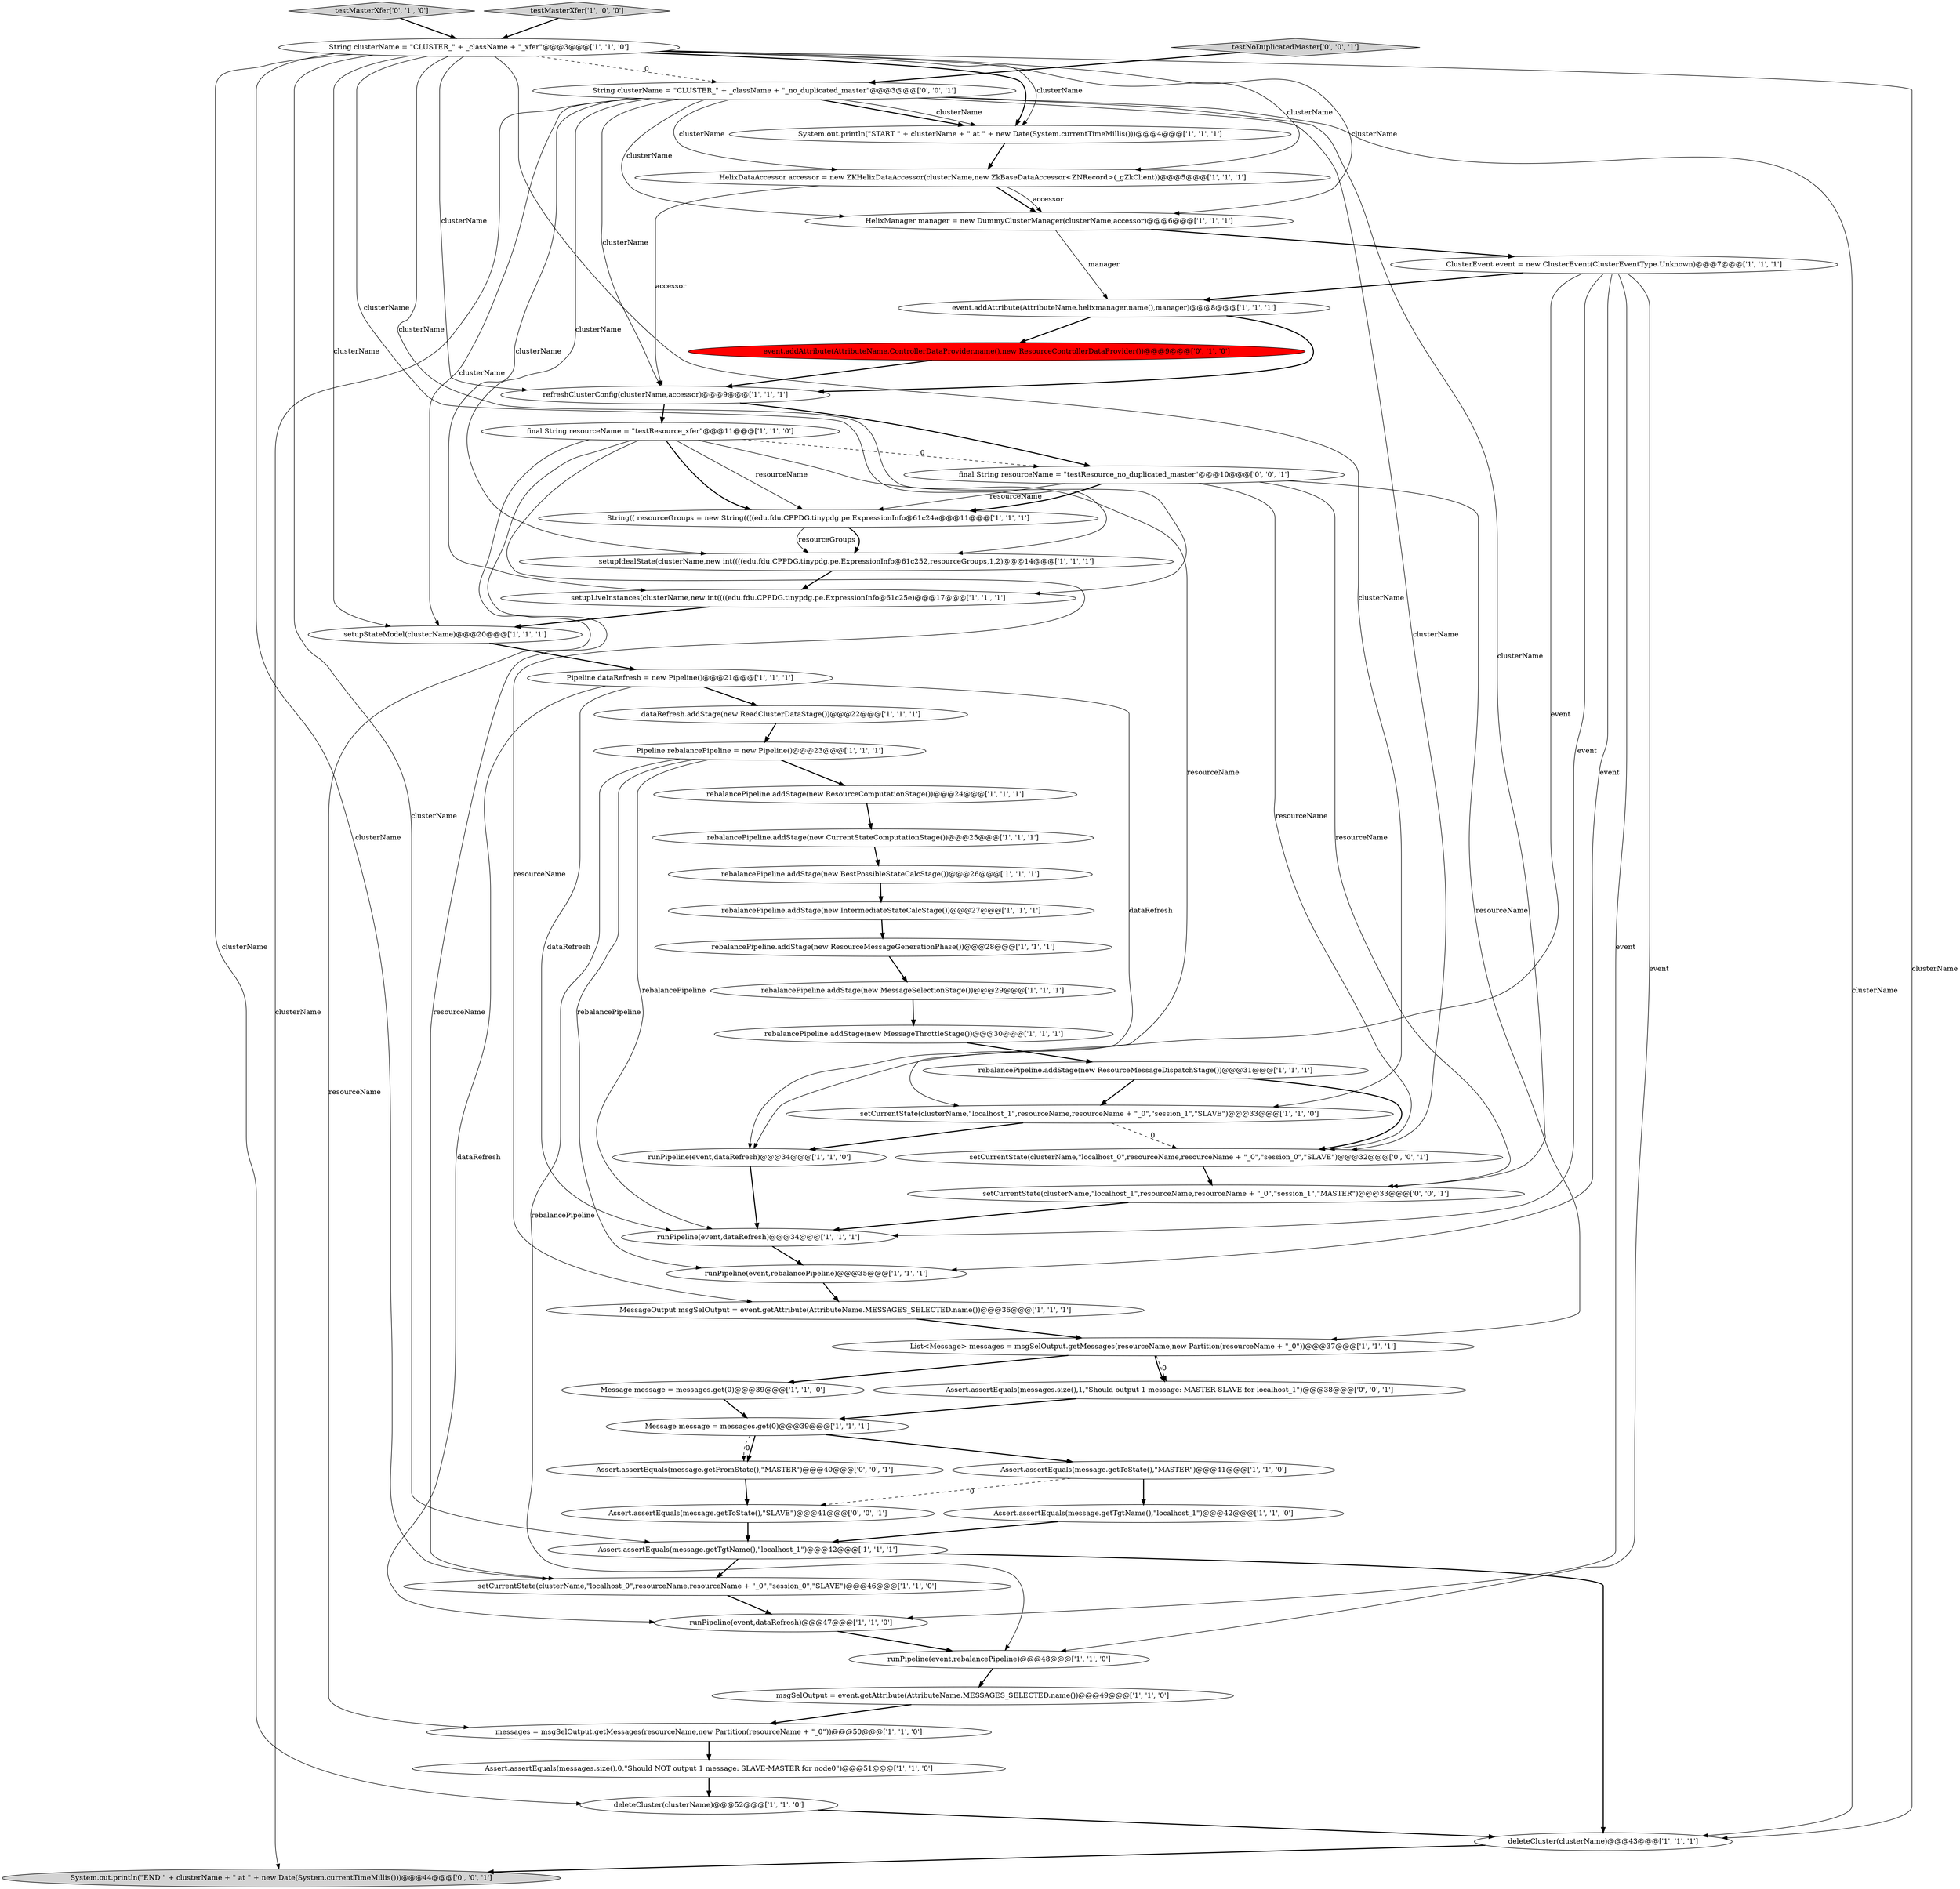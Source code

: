 digraph {
8 [style = filled, label = "rebalancePipeline.addStage(new ResourceMessageGenerationPhase())@@@28@@@['1', '1', '1']", fillcolor = white, shape = ellipse image = "AAA0AAABBB1BBB"];
43 [style = filled, label = "testMasterXfer['0', '1', '0']", fillcolor = lightgray, shape = diamond image = "AAA0AAABBB2BBB"];
38 [style = filled, label = "setupLiveInstances(clusterName,new int((((edu.fdu.CPPDG.tinypdg.pe.ExpressionInfo@61c25e)@@@17@@@['1', '1', '1']", fillcolor = white, shape = ellipse image = "AAA0AAABBB1BBB"];
34 [style = filled, label = "Assert.assertEquals(message.getTgtName(),\"localhost_1\")@@@42@@@['1', '1', '0']", fillcolor = white, shape = ellipse image = "AAA0AAABBB1BBB"];
15 [style = filled, label = "Message message = messages.get(0)@@@39@@@['1', '1', '1']", fillcolor = white, shape = ellipse image = "AAA0AAABBB1BBB"];
10 [style = filled, label = "setCurrentState(clusterName,\"localhost_1\",resourceName,resourceName + \"_0\",\"session_1\",\"SLAVE\")@@@33@@@['1', '1', '0']", fillcolor = white, shape = ellipse image = "AAA0AAABBB1BBB"];
52 [style = filled, label = "Assert.assertEquals(message.getToState(),\"SLAVE\")@@@41@@@['0', '0', '1']", fillcolor = white, shape = ellipse image = "AAA0AAABBB3BBB"];
11 [style = filled, label = "setCurrentState(clusterName,\"localhost_0\",resourceName,resourceName + \"_0\",\"session_0\",\"SLAVE\")@@@46@@@['1', '1', '0']", fillcolor = white, shape = ellipse image = "AAA0AAABBB1BBB"];
27 [style = filled, label = "setupStateModel(clusterName)@@@20@@@['1', '1', '1']", fillcolor = white, shape = ellipse image = "AAA0AAABBB1BBB"];
37 [style = filled, label = "runPipeline(event,dataRefresh)@@@34@@@['1', '1', '1']", fillcolor = white, shape = ellipse image = "AAA0AAABBB1BBB"];
29 [style = filled, label = "messages = msgSelOutput.getMessages(resourceName,new Partition(resourceName + \"_0\"))@@@50@@@['1', '1', '0']", fillcolor = white, shape = ellipse image = "AAA0AAABBB1BBB"];
5 [style = filled, label = "rebalancePipeline.addStage(new CurrentStateComputationStage())@@@25@@@['1', '1', '1']", fillcolor = white, shape = ellipse image = "AAA0AAABBB1BBB"];
30 [style = filled, label = "Assert.assertEquals(messages.size(),0,\"Should NOT output 1 message: SLAVE-MASTER for node0\")@@@51@@@['1', '1', '0']", fillcolor = white, shape = ellipse image = "AAA0AAABBB1BBB"];
23 [style = filled, label = "rebalancePipeline.addStage(new IntermediateStateCalcStage())@@@27@@@['1', '1', '1']", fillcolor = white, shape = ellipse image = "AAA0AAABBB1BBB"];
39 [style = filled, label = "String clusterName = \"CLUSTER_\" + _className + \"_xfer\"@@@3@@@['1', '1', '0']", fillcolor = white, shape = ellipse image = "AAA0AAABBB1BBB"];
9 [style = filled, label = "rebalancePipeline.addStage(new MessageSelectionStage())@@@29@@@['1', '1', '1']", fillcolor = white, shape = ellipse image = "AAA0AAABBB1BBB"];
41 [style = filled, label = "ClusterEvent event = new ClusterEvent(ClusterEventType.Unknown)@@@7@@@['1', '1', '1']", fillcolor = white, shape = ellipse image = "AAA0AAABBB1BBB"];
47 [style = filled, label = "String clusterName = \"CLUSTER_\" + _className + \"_no_duplicated_master\"@@@3@@@['0', '0', '1']", fillcolor = white, shape = ellipse image = "AAA0AAABBB3BBB"];
14 [style = filled, label = "deleteCluster(clusterName)@@@43@@@['1', '1', '1']", fillcolor = white, shape = ellipse image = "AAA0AAABBB1BBB"];
0 [style = filled, label = "Assert.assertEquals(message.getToState(),\"MASTER\")@@@41@@@['1', '1', '0']", fillcolor = white, shape = ellipse image = "AAA0AAABBB1BBB"];
17 [style = filled, label = "refreshClusterConfig(clusterName,accessor)@@@9@@@['1', '1', '1']", fillcolor = white, shape = ellipse image = "AAA0AAABBB1BBB"];
48 [style = filled, label = "System.out.println(\"END \" + clusterName + \" at \" + new Date(System.currentTimeMillis()))@@@44@@@['0', '0', '1']", fillcolor = lightgray, shape = ellipse image = "AAA0AAABBB3BBB"];
44 [style = filled, label = "event.addAttribute(AttributeName.ControllerDataProvider.name(),new ResourceControllerDataProvider())@@@9@@@['0', '1', '0']", fillcolor = red, shape = ellipse image = "AAA1AAABBB2BBB"];
49 [style = filled, label = "final String resourceName = \"testResource_no_duplicated_master\"@@@10@@@['0', '0', '1']", fillcolor = white, shape = ellipse image = "AAA0AAABBB3BBB"];
36 [style = filled, label = "rebalancePipeline.addStage(new ResourceComputationStage())@@@24@@@['1', '1', '1']", fillcolor = white, shape = ellipse image = "AAA0AAABBB1BBB"];
6 [style = filled, label = "runPipeline(event,dataRefresh)@@@47@@@['1', '1', '0']", fillcolor = white, shape = ellipse image = "AAA0AAABBB1BBB"];
13 [style = filled, label = "msgSelOutput = event.getAttribute(AttributeName.MESSAGES_SELECTED.name())@@@49@@@['1', '1', '0']", fillcolor = white, shape = ellipse image = "AAA0AAABBB1BBB"];
16 [style = filled, label = "runPipeline(event,dataRefresh)@@@34@@@['1', '1', '0']", fillcolor = white, shape = ellipse image = "AAA0AAABBB1BBB"];
32 [style = filled, label = "HelixDataAccessor accessor = new ZKHelixDataAccessor(clusterName,new ZkBaseDataAccessor<ZNRecord>(_gZkClient))@@@5@@@['1', '1', '1']", fillcolor = white, shape = ellipse image = "AAA0AAABBB1BBB"];
3 [style = filled, label = "rebalancePipeline.addStage(new MessageThrottleStage())@@@30@@@['1', '1', '1']", fillcolor = white, shape = ellipse image = "AAA0AAABBB1BBB"];
46 [style = filled, label = "Assert.assertEquals(messages.size(),1,\"Should output 1 message: MASTER-SLAVE for localhost_1\")@@@38@@@['0', '0', '1']", fillcolor = white, shape = ellipse image = "AAA0AAABBB3BBB"];
45 [style = filled, label = "setCurrentState(clusterName,\"localhost_1\",resourceName,resourceName + \"_0\",\"session_1\",\"MASTER\")@@@33@@@['0', '0', '1']", fillcolor = white, shape = ellipse image = "AAA0AAABBB3BBB"];
7 [style = filled, label = "String(( resourceGroups = new String((((edu.fdu.CPPDG.tinypdg.pe.ExpressionInfo@61c24a@@@11@@@['1', '1', '1']", fillcolor = white, shape = ellipse image = "AAA0AAABBB1BBB"];
42 [style = filled, label = "final String resourceName = \"testResource_xfer\"@@@11@@@['1', '1', '0']", fillcolor = white, shape = ellipse image = "AAA0AAABBB1BBB"];
53 [style = filled, label = "Assert.assertEquals(message.getFromState(),\"MASTER\")@@@40@@@['0', '0', '1']", fillcolor = white, shape = ellipse image = "AAA0AAABBB3BBB"];
22 [style = filled, label = "Assert.assertEquals(message.getTgtName(),\"localhost_1\")@@@42@@@['1', '1', '1']", fillcolor = white, shape = ellipse image = "AAA0AAABBB1BBB"];
21 [style = filled, label = "Pipeline dataRefresh = new Pipeline()@@@21@@@['1', '1', '1']", fillcolor = white, shape = ellipse image = "AAA0AAABBB1BBB"];
19 [style = filled, label = "dataRefresh.addStage(new ReadClusterDataStage())@@@22@@@['1', '1', '1']", fillcolor = white, shape = ellipse image = "AAA0AAABBB1BBB"];
51 [style = filled, label = "testNoDuplicatedMaster['0', '0', '1']", fillcolor = lightgray, shape = diamond image = "AAA0AAABBB3BBB"];
50 [style = filled, label = "setCurrentState(clusterName,\"localhost_0\",resourceName,resourceName + \"_0\",\"session_0\",\"SLAVE\")@@@32@@@['0', '0', '1']", fillcolor = white, shape = ellipse image = "AAA0AAABBB3BBB"];
24 [style = filled, label = "rebalancePipeline.addStage(new BestPossibleStateCalcStage())@@@26@@@['1', '1', '1']", fillcolor = white, shape = ellipse image = "AAA0AAABBB1BBB"];
31 [style = filled, label = "Pipeline rebalancePipeline = new Pipeline()@@@23@@@['1', '1', '1']", fillcolor = white, shape = ellipse image = "AAA0AAABBB1BBB"];
28 [style = filled, label = "Message message = messages.get(0)@@@39@@@['1', '1', '0']", fillcolor = white, shape = ellipse image = "AAA0AAABBB1BBB"];
18 [style = filled, label = "rebalancePipeline.addStage(new ResourceMessageDispatchStage())@@@31@@@['1', '1', '1']", fillcolor = white, shape = ellipse image = "AAA0AAABBB1BBB"];
1 [style = filled, label = "deleteCluster(clusterName)@@@52@@@['1', '1', '0']", fillcolor = white, shape = ellipse image = "AAA0AAABBB1BBB"];
20 [style = filled, label = "testMasterXfer['1', '0', '0']", fillcolor = lightgray, shape = diamond image = "AAA0AAABBB1BBB"];
4 [style = filled, label = "runPipeline(event,rebalancePipeline)@@@35@@@['1', '1', '1']", fillcolor = white, shape = ellipse image = "AAA0AAABBB1BBB"];
35 [style = filled, label = "setupIdealState(clusterName,new int((((edu.fdu.CPPDG.tinypdg.pe.ExpressionInfo@61c252,resourceGroups,1,2)@@@14@@@['1', '1', '1']", fillcolor = white, shape = ellipse image = "AAA0AAABBB1BBB"];
40 [style = filled, label = "System.out.println(\"START \" + clusterName + \" at \" + new Date(System.currentTimeMillis()))@@@4@@@['1', '1', '1']", fillcolor = white, shape = ellipse image = "AAA0AAABBB1BBB"];
2 [style = filled, label = "event.addAttribute(AttributeName.helixmanager.name(),manager)@@@8@@@['1', '1', '1']", fillcolor = white, shape = ellipse image = "AAA0AAABBB1BBB"];
25 [style = filled, label = "List<Message> messages = msgSelOutput.getMessages(resourceName,new Partition(resourceName + \"_0\"))@@@37@@@['1', '1', '1']", fillcolor = white, shape = ellipse image = "AAA0AAABBB1BBB"];
33 [style = filled, label = "MessageOutput msgSelOutput = event.getAttribute(AttributeName.MESSAGES_SELECTED.name())@@@36@@@['1', '1', '1']", fillcolor = white, shape = ellipse image = "AAA0AAABBB1BBB"];
26 [style = filled, label = "HelixManager manager = new DummyClusterManager(clusterName,accessor)@@@6@@@['1', '1', '1']", fillcolor = white, shape = ellipse image = "AAA0AAABBB1BBB"];
12 [style = filled, label = "runPipeline(event,rebalancePipeline)@@@48@@@['1', '1', '0']", fillcolor = white, shape = ellipse image = "AAA0AAABBB1BBB"];
16->37 [style = bold, label=""];
29->30 [style = bold, label=""];
10->50 [style = dashed, label="0"];
46->15 [style = bold, label=""];
7->35 [style = bold, label=""];
32->17 [style = solid, label="accessor"];
47->48 [style = solid, label="clusterName"];
42->33 [style = solid, label="resourceName"];
47->17 [style = solid, label="clusterName"];
3->18 [style = bold, label=""];
49->25 [style = solid, label="resourceName"];
33->25 [style = bold, label=""];
15->0 [style = bold, label=""];
2->44 [style = bold, label=""];
51->47 [style = bold, label=""];
49->7 [style = solid, label="resourceName"];
50->45 [style = bold, label=""];
39->14 [style = solid, label="clusterName"];
35->38 [style = bold, label=""];
42->11 [style = solid, label="resourceName"];
15->53 [style = dashed, label="0"];
39->10 [style = solid, label="clusterName"];
14->48 [style = bold, label=""];
7->35 [style = solid, label="resourceGroups"];
41->6 [style = solid, label="event"];
47->26 [style = solid, label="clusterName"];
25->28 [style = bold, label=""];
47->14 [style = solid, label="clusterName"];
21->19 [style = bold, label=""];
53->52 [style = bold, label=""];
31->37 [style = solid, label="rebalancePipeline"];
47->50 [style = solid, label="clusterName"];
31->12 [style = solid, label="rebalancePipeline"];
21->16 [style = solid, label="dataRefresh"];
39->22 [style = solid, label="clusterName"];
23->8 [style = bold, label=""];
17->42 [style = bold, label=""];
41->2 [style = bold, label=""];
49->45 [style = solid, label="resourceName"];
32->26 [style = bold, label=""];
44->17 [style = bold, label=""];
41->4 [style = solid, label="event"];
49->50 [style = solid, label="resourceName"];
18->50 [style = bold, label=""];
0->34 [style = bold, label=""];
47->45 [style = solid, label="clusterName"];
39->35 [style = solid, label="clusterName"];
20->39 [style = bold, label=""];
42->7 [style = bold, label=""];
39->1 [style = solid, label="clusterName"];
22->14 [style = bold, label=""];
22->11 [style = bold, label=""];
42->49 [style = dashed, label="0"];
47->35 [style = solid, label="clusterName"];
2->17 [style = bold, label=""];
39->32 [style = solid, label="clusterName"];
47->40 [style = bold, label=""];
26->2 [style = solid, label="manager"];
15->53 [style = bold, label=""];
38->27 [style = bold, label=""];
31->36 [style = bold, label=""];
4->33 [style = bold, label=""];
52->22 [style = bold, label=""];
47->32 [style = solid, label="clusterName"];
47->38 [style = solid, label="clusterName"];
0->52 [style = dashed, label="0"];
12->13 [style = bold, label=""];
26->41 [style = bold, label=""];
39->26 [style = solid, label="clusterName"];
18->10 [style = bold, label=""];
10->16 [style = bold, label=""];
17->49 [style = bold, label=""];
39->40 [style = bold, label=""];
5->24 [style = bold, label=""];
49->7 [style = bold, label=""];
40->32 [style = bold, label=""];
25->46 [style = dashed, label="0"];
9->3 [style = bold, label=""];
32->26 [style = solid, label="accessor"];
36->5 [style = bold, label=""];
31->4 [style = solid, label="rebalancePipeline"];
39->47 [style = dashed, label="0"];
27->21 [style = bold, label=""];
43->39 [style = bold, label=""];
21->37 [style = solid, label="dataRefresh"];
42->29 [style = solid, label="resourceName"];
6->12 [style = bold, label=""];
24->23 [style = bold, label=""];
41->16 [style = solid, label="event"];
42->7 [style = solid, label="resourceName"];
42->10 [style = solid, label="resourceName"];
28->15 [style = bold, label=""];
30->1 [style = bold, label=""];
21->6 [style = solid, label="dataRefresh"];
41->12 [style = solid, label="event"];
19->31 [style = bold, label=""];
41->37 [style = solid, label="event"];
11->6 [style = bold, label=""];
39->27 [style = solid, label="clusterName"];
25->46 [style = bold, label=""];
37->4 [style = bold, label=""];
39->17 [style = solid, label="clusterName"];
34->22 [style = bold, label=""];
13->29 [style = bold, label=""];
47->27 [style = solid, label="clusterName"];
39->40 [style = solid, label="clusterName"];
8->9 [style = bold, label=""];
47->40 [style = solid, label="clusterName"];
1->14 [style = bold, label=""];
45->37 [style = bold, label=""];
39->11 [style = solid, label="clusterName"];
39->38 [style = solid, label="clusterName"];
}
